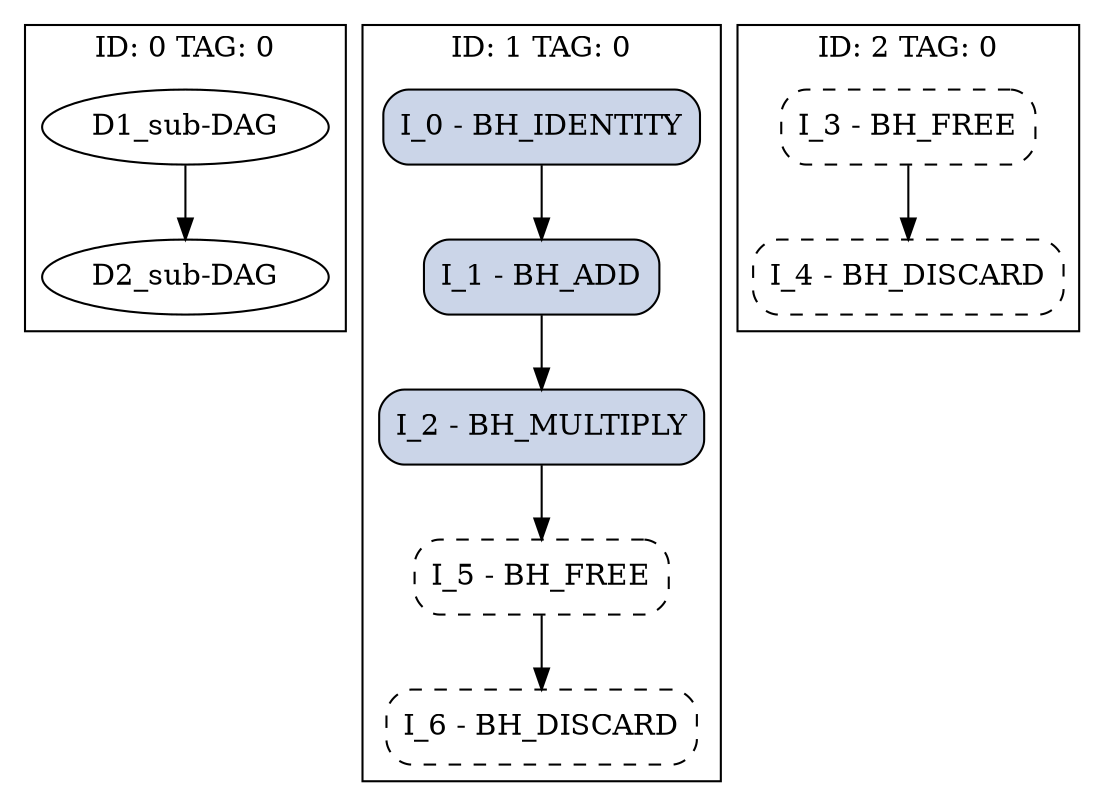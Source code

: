digraph {
compound=true;
subgraph clusterDAG0 {
label="ID: 0 TAG: 0";
d0_n0 [label="D1_sub-DAG"];
d0_n0 -> d0_n1;
d0_n1 [label="D2_sub-DAG"];
}
subgraph clusterDAG1 {
label="ID: 1 TAG: 0";
d1_n0 [shape=box style="filled,rounded" fillcolor="#CBD5E8" label="I_0 - BH_IDENTITY"];
d1_n0 -> d1_n1;
d1_n1 [shape=box style="filled,rounded" fillcolor="#CBD5E8" label="I_1 - BH_ADD"];
d1_n1 -> d1_n2;
d1_n2 [shape=box style="filled,rounded" fillcolor="#CBD5E8" label="I_2 - BH_MULTIPLY"];
d1_n2 -> d1_n3;
d1_n3 [shape=box style="dashed,rounded" fillcolor="#ffffE8" label="I_5 - BH_FREE"];
d1_n3 -> d1_n4;
d1_n4 [shape=box style="dashed,rounded" fillcolor="#ffffE8" label="I_6 - BH_DISCARD"];
}
subgraph clusterDAG2 {
label="ID: 2 TAG: 0";
d2_n0 [shape=box style="dashed,rounded" fillcolor="#ffffE8" label="I_3 - BH_FREE"];
d2_n0 -> d2_n1;
d2_n1 [shape=box style="dashed,rounded" fillcolor="#ffffE8" label="I_4 - BH_DISCARD"];
}
}
